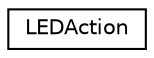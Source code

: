 digraph "Graphical Class Hierarchy"
{
 // LATEX_PDF_SIZE
  edge [fontname="Helvetica",fontsize="10",labelfontname="Helvetica",labelfontsize="10"];
  node [fontname="Helvetica",fontsize="10",shape=record];
  rankdir="LR";
  Node0 [label="LEDAction",height=0.2,width=0.4,color="black", fillcolor="white", style="filled",URL="$classLEDAction.html",tooltip=" "];
}
